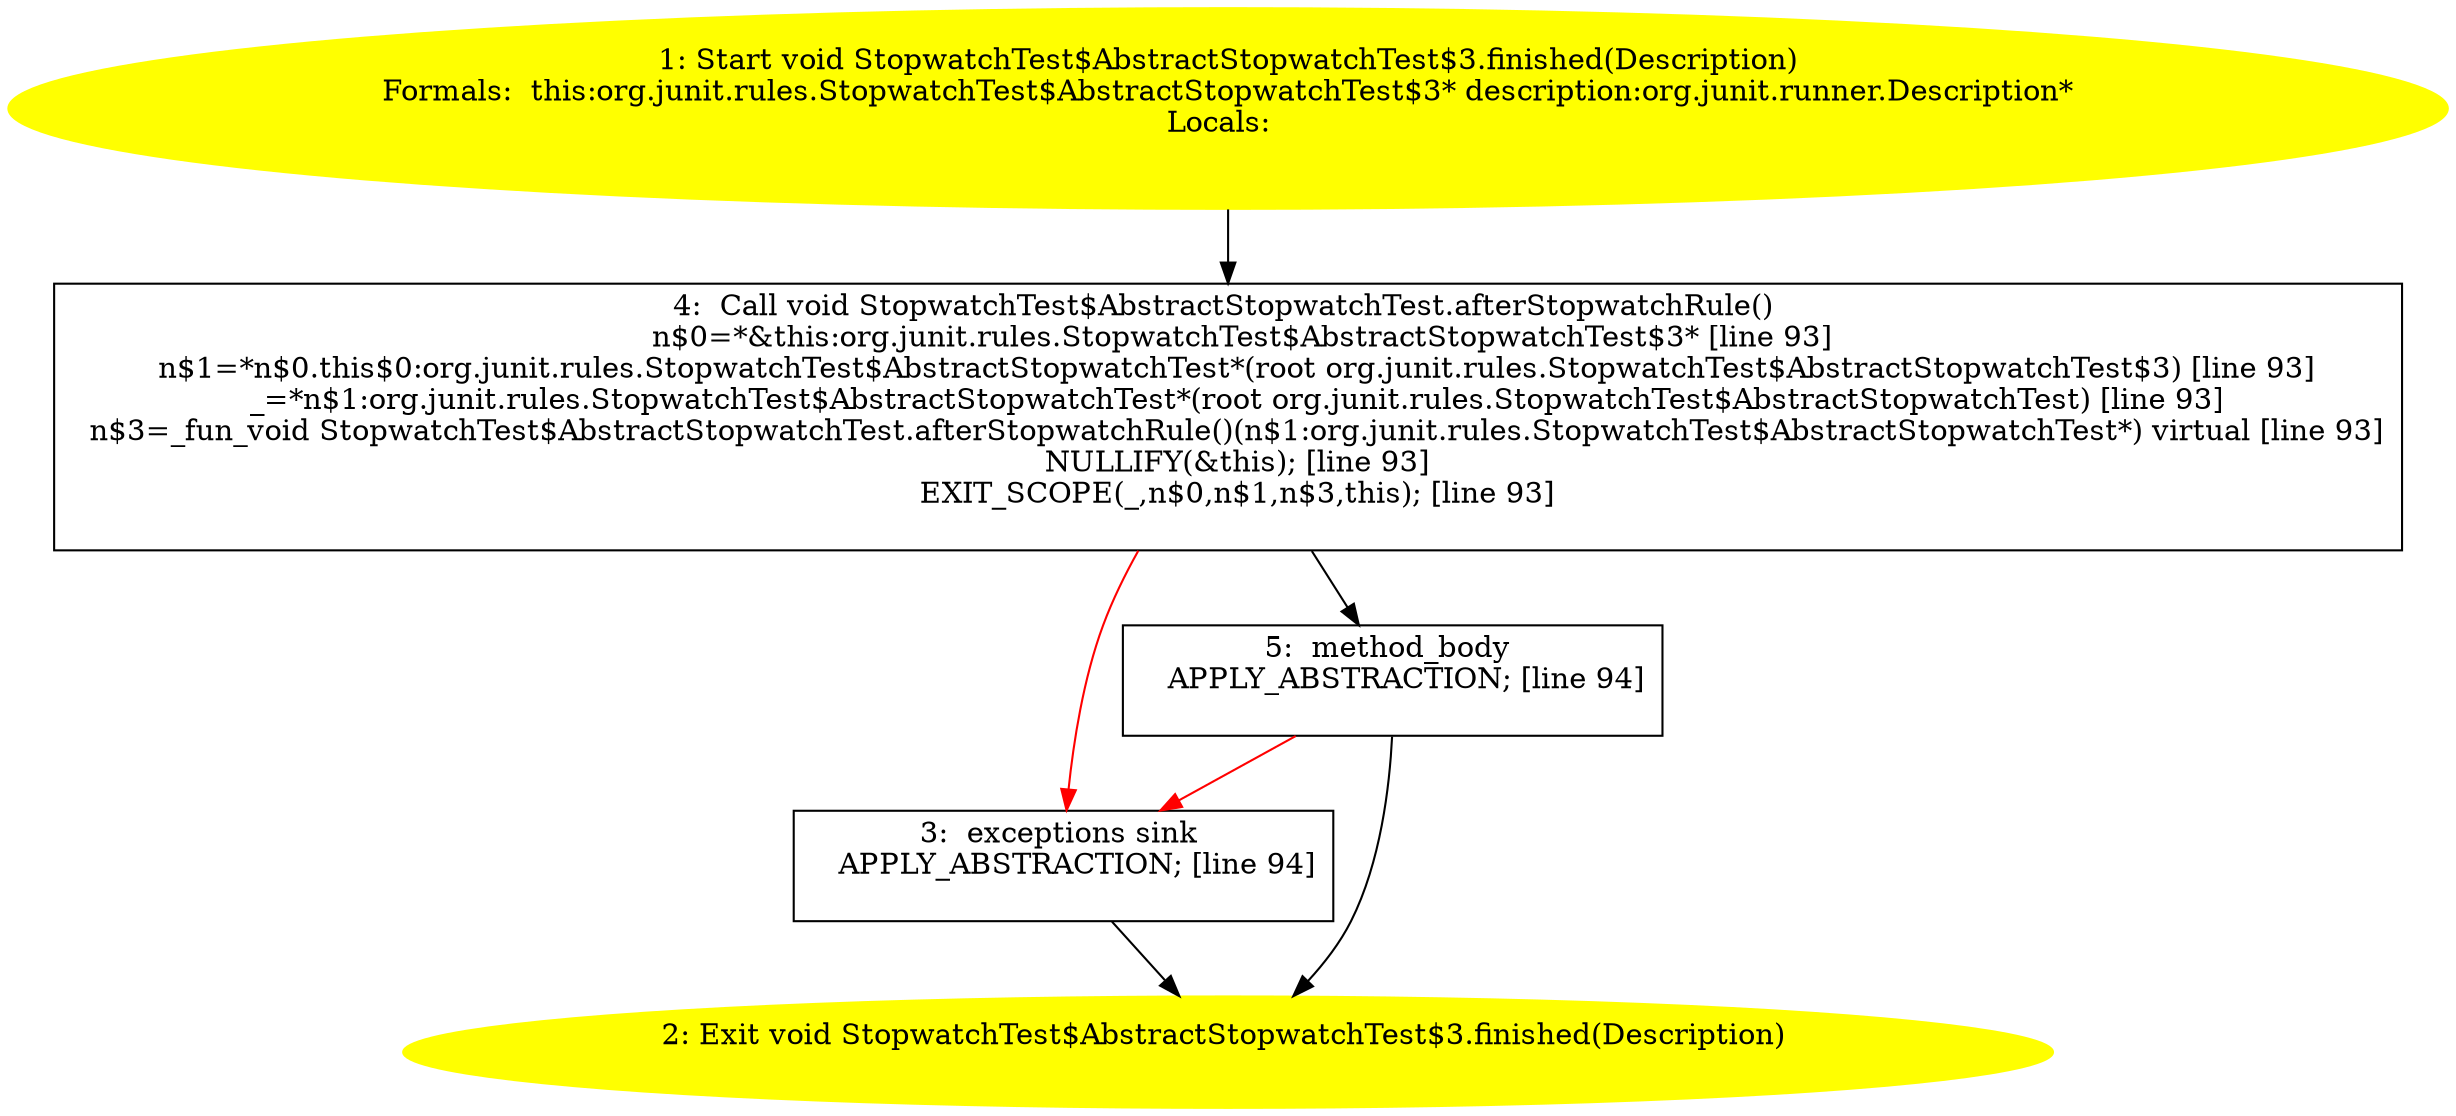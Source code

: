 /* @generated */
digraph cfg {
"org.junit.rules.StopwatchTest$AbstractStopwatchTest$3.finished(org.junit.runner.Description):void.8da19ff40535ecad4fb208cfeeaff0ab_1" [label="1: Start void StopwatchTest$AbstractStopwatchTest$3.finished(Description)\nFormals:  this:org.junit.rules.StopwatchTest$AbstractStopwatchTest$3* description:org.junit.runner.Description*\nLocals:  \n  " color=yellow style=filled]
	

	 "org.junit.rules.StopwatchTest$AbstractStopwatchTest$3.finished(org.junit.runner.Description):void.8da19ff40535ecad4fb208cfeeaff0ab_1" -> "org.junit.rules.StopwatchTest$AbstractStopwatchTest$3.finished(org.junit.runner.Description):void.8da19ff40535ecad4fb208cfeeaff0ab_4" ;
"org.junit.rules.StopwatchTest$AbstractStopwatchTest$3.finished(org.junit.runner.Description):void.8da19ff40535ecad4fb208cfeeaff0ab_2" [label="2: Exit void StopwatchTest$AbstractStopwatchTest$3.finished(Description) \n  " color=yellow style=filled]
	

"org.junit.rules.StopwatchTest$AbstractStopwatchTest$3.finished(org.junit.runner.Description):void.8da19ff40535ecad4fb208cfeeaff0ab_3" [label="3:  exceptions sink \n   APPLY_ABSTRACTION; [line 94]\n " shape="box"]
	

	 "org.junit.rules.StopwatchTest$AbstractStopwatchTest$3.finished(org.junit.runner.Description):void.8da19ff40535ecad4fb208cfeeaff0ab_3" -> "org.junit.rules.StopwatchTest$AbstractStopwatchTest$3.finished(org.junit.runner.Description):void.8da19ff40535ecad4fb208cfeeaff0ab_2" ;
"org.junit.rules.StopwatchTest$AbstractStopwatchTest$3.finished(org.junit.runner.Description):void.8da19ff40535ecad4fb208cfeeaff0ab_4" [label="4:  Call void StopwatchTest$AbstractStopwatchTest.afterStopwatchRule() \n   n$0=*&this:org.junit.rules.StopwatchTest$AbstractStopwatchTest$3* [line 93]\n  n$1=*n$0.this$0:org.junit.rules.StopwatchTest$AbstractStopwatchTest*(root org.junit.rules.StopwatchTest$AbstractStopwatchTest$3) [line 93]\n  _=*n$1:org.junit.rules.StopwatchTest$AbstractStopwatchTest*(root org.junit.rules.StopwatchTest$AbstractStopwatchTest) [line 93]\n  n$3=_fun_void StopwatchTest$AbstractStopwatchTest.afterStopwatchRule()(n$1:org.junit.rules.StopwatchTest$AbstractStopwatchTest*) virtual [line 93]\n  NULLIFY(&this); [line 93]\n  EXIT_SCOPE(_,n$0,n$1,n$3,this); [line 93]\n " shape="box"]
	

	 "org.junit.rules.StopwatchTest$AbstractStopwatchTest$3.finished(org.junit.runner.Description):void.8da19ff40535ecad4fb208cfeeaff0ab_4" -> "org.junit.rules.StopwatchTest$AbstractStopwatchTest$3.finished(org.junit.runner.Description):void.8da19ff40535ecad4fb208cfeeaff0ab_5" ;
	 "org.junit.rules.StopwatchTest$AbstractStopwatchTest$3.finished(org.junit.runner.Description):void.8da19ff40535ecad4fb208cfeeaff0ab_4" -> "org.junit.rules.StopwatchTest$AbstractStopwatchTest$3.finished(org.junit.runner.Description):void.8da19ff40535ecad4fb208cfeeaff0ab_3" [color="red" ];
"org.junit.rules.StopwatchTest$AbstractStopwatchTest$3.finished(org.junit.runner.Description):void.8da19ff40535ecad4fb208cfeeaff0ab_5" [label="5:  method_body \n   APPLY_ABSTRACTION; [line 94]\n " shape="box"]
	

	 "org.junit.rules.StopwatchTest$AbstractStopwatchTest$3.finished(org.junit.runner.Description):void.8da19ff40535ecad4fb208cfeeaff0ab_5" -> "org.junit.rules.StopwatchTest$AbstractStopwatchTest$3.finished(org.junit.runner.Description):void.8da19ff40535ecad4fb208cfeeaff0ab_2" ;
	 "org.junit.rules.StopwatchTest$AbstractStopwatchTest$3.finished(org.junit.runner.Description):void.8da19ff40535ecad4fb208cfeeaff0ab_5" -> "org.junit.rules.StopwatchTest$AbstractStopwatchTest$3.finished(org.junit.runner.Description):void.8da19ff40535ecad4fb208cfeeaff0ab_3" [color="red" ];
}
